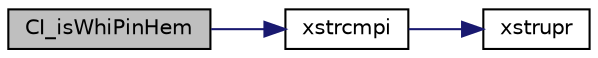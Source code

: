 digraph "CI_isWhiPinHem"
{
  edge [fontname="Helvetica",fontsize="10",labelfontname="Helvetica",labelfontsize="10"];
  node [fontname="Helvetica",fontsize="10",shape=record];
  rankdir="LR";
  Node1 [label="CI_isWhiPinHem",height=0.2,width=0.4,color="black", fillcolor="grey75", style="filled", fontcolor="black"];
  Node1 -> Node2 [color="midnightblue",fontsize="10",style="solid",fontname="Helvetica"];
  Node2 [label="xstrcmpi",height=0.2,width=0.4,color="black", fillcolor="white", style="filled",URL="$fof__ansi_8h.html#ae4a2af8fafbd412557cbf887bb828c13"];
  Node2 -> Node3 [color="midnightblue",fontsize="10",style="solid",fontname="Helvetica"];
  Node3 [label="xstrupr",height=0.2,width=0.4,color="black", fillcolor="white", style="filled",URL="$fof__unix_8c.html#a597515502edd92634b421f7f86824375"];
}
